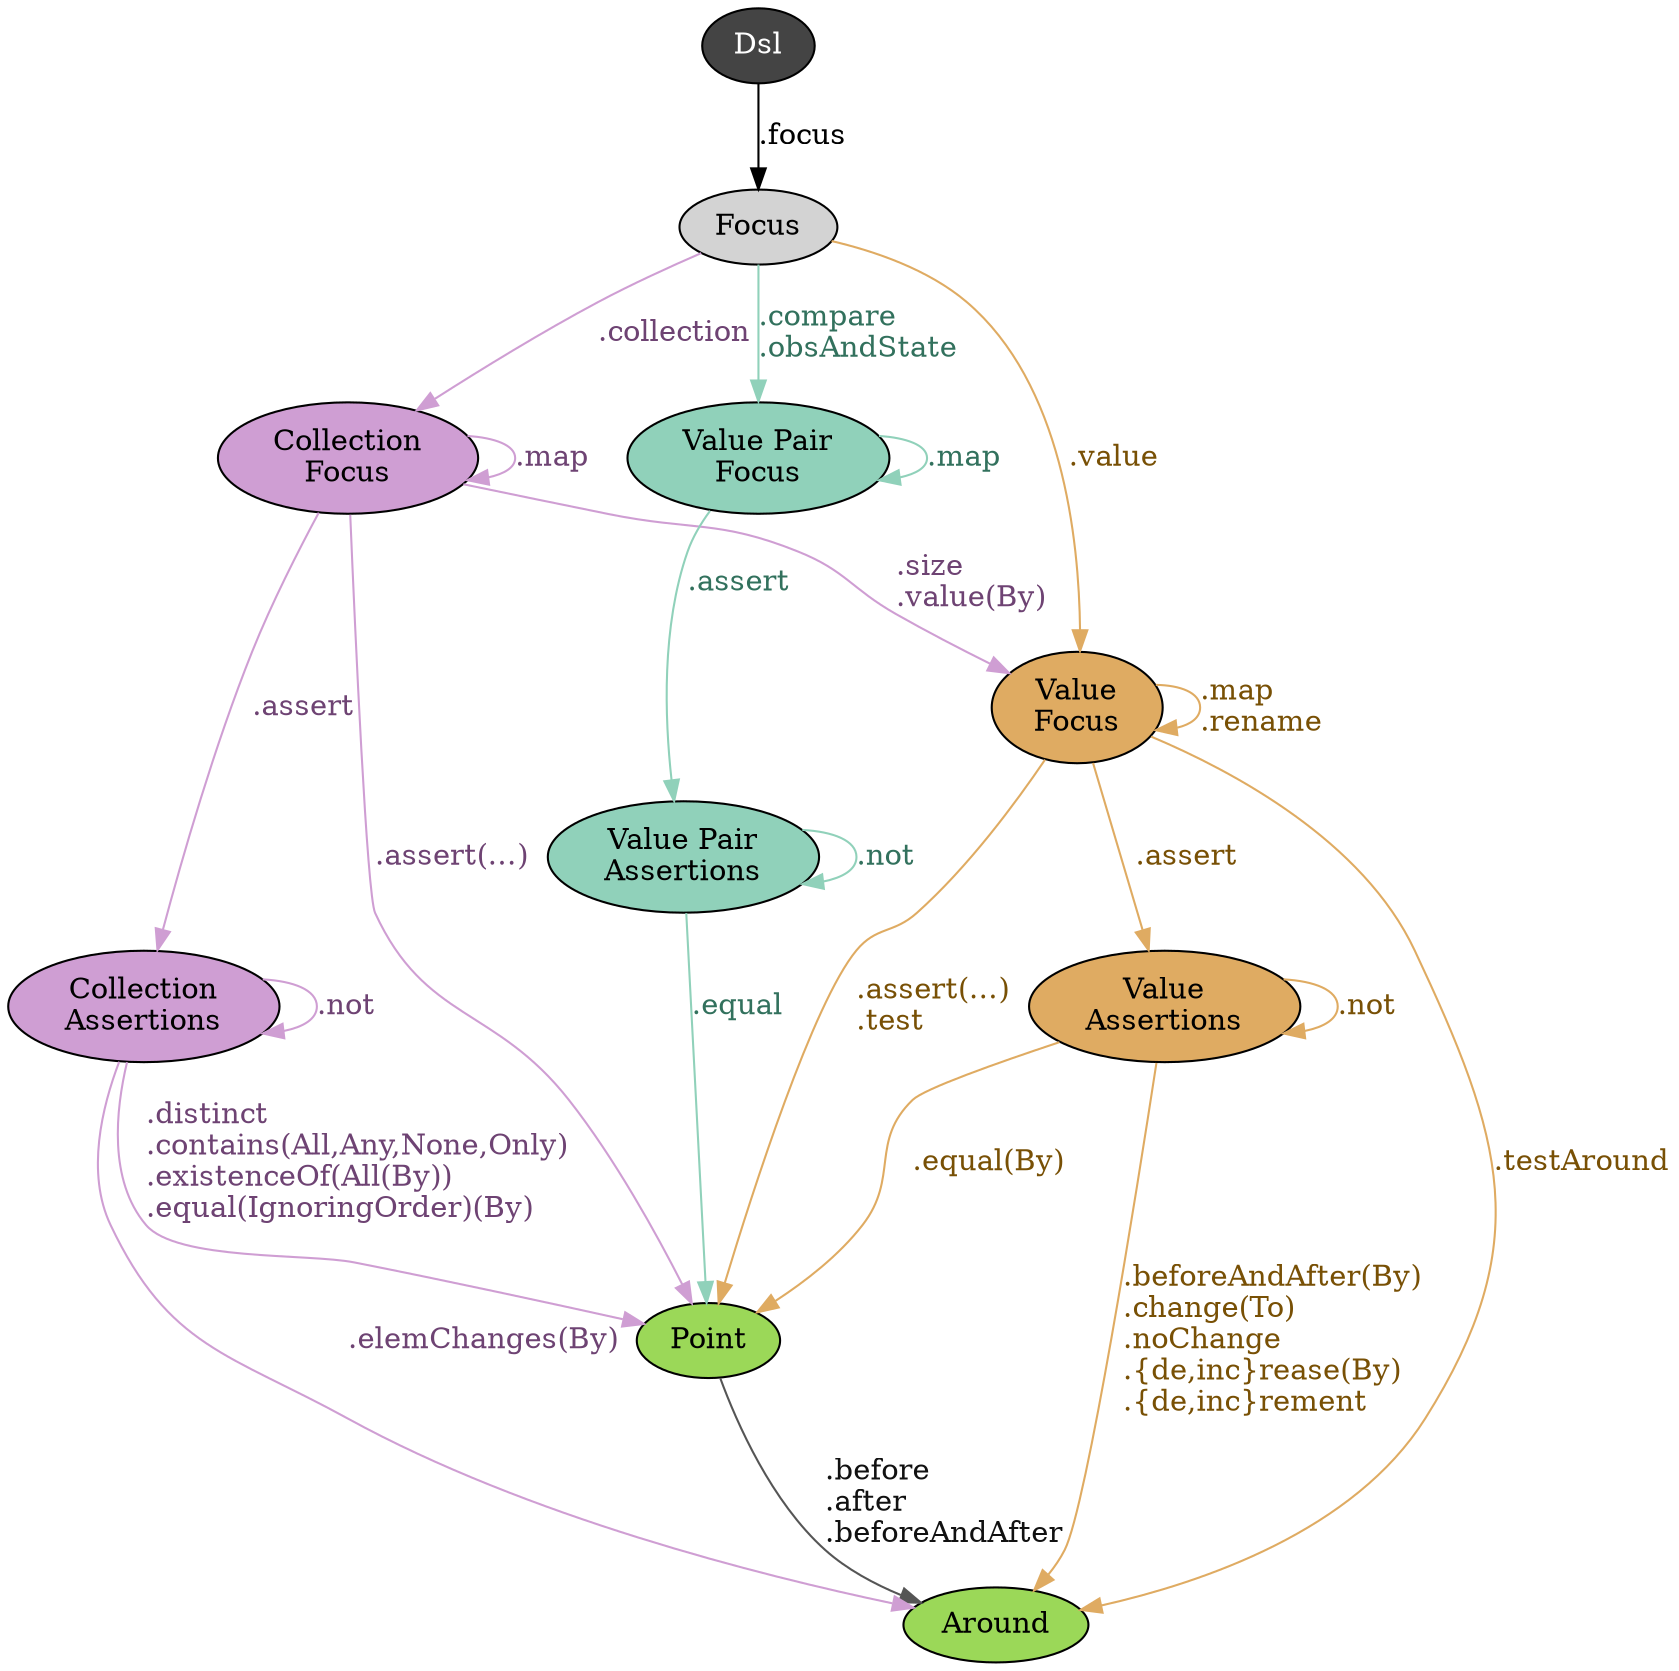 digraph G {
node[style=filled]
//edge[minlen=2]

root [fillcolor="#444444" fontcolor=white label="Dsl"]

{
node[fillcolor="#9BD858"] edge[color="#9BD858" fontcolor="#377700"]
Point  [label="Point"]
Around [label="Around"]
Point -> Around [color="#555555" fontcolor="#111111" label=".before\l.after\l.beforeAndAfter\l"]
}

// root -> focus,transformer
// root -> emptyPlan,emptyTest

/*
root -> Action [label=".chooseAction(Attempt)\l.emptyAction\l.print\l"]
root -> Around [label=".around\l.chooseAround(Attempt)\l.emptyAround\l.testAround\l"]
root -> Point  [label=".choosePoint(Attempt)\l.point\l.test\l"]
root -> Invariant [label=".chooseInvariant(Attempt)\l.emptyInvariant\l"]

root -> action [label=".action"]
action -> Action [label=".apply\l.attempt\l.update(By)\l.full\l"]
*/


// node[style=filled fillcolor="#ffcccc"]
// edge[color="#bb8888" fontcolor="#772222"]

root -> Focus [label=".focus\l"]

node[fillcolor="#DFAB62"] edge[color="#DFAB62" fontcolor="#785005"]
FocusValue [label="Value\nFocus"]
FocusValueAO [label="Value\nAssertions"]
Focus        -> FocusValue   [label=".value\l"]
FocusValue   -> FocusValue   [label=".map\l.rename\l"]
FocusValue   -> FocusValueAO [label=".assert\l"]
FocusValueAO -> FocusValueAO [label=".not\l"]
FocusValue   -> Point        [label=".assert(…)\l.test\l"]
FocusValueAO -> Point        [label=".equal(By)\l"]
FocusValue   -> Around       [label=".testAround\l"]
FocusValueAO -> Around       [label=".beforeAndAfter(By)\l.change(To)\l.noChange\l.{de,inc}rease(By)\l.{de,inc}rement\l"]

node[fillcolor="#CF9ED3"] edge[color="#CF9ED3" fontcolor="#6e4373"]
FocusColl [label="Collection\nFocus"]
FocusCollAO [label="Collection\nAssertions"]
Focus       -> FocusColl   [label=".collection\l"]
FocusColl   -> FocusColl   [label=".map\l"]
FocusColl   -> FocusCollAO [label=".assert\l"]
FocusColl   -> FocusValue  [label=".size\l.value(By)\l"]
FocusCollAO -> FocusCollAO [label=".not\l"]
FocusColl   -> Point       [label=".assert(…)\l"]
FocusCollAO -> Point       [label=".distinct\l.contains(All,Any,None,Only)\l.existenceOf(All(By))\l.equal(IgnoringOrder)(By)\l"]
FocusCollAO -> Around      [label=".elemChanges(By)\l"]

node[fillcolor="#90D1BA"] edge[color="#90D1BA" fontcolor="#32715d"]
BiFocus [label="Value Pair\nFocus"]
BiFocusAO [label="Value Pair\nAssertions"]
Focus       -> BiFocus     [label=".compare\l.obsAndState\l"]
BiFocus     -> BiFocus     [label=".map\l"]
BiFocus     -> BiFocusAO   [label=".assert\l"]
BiFocusAO   -> BiFocusAO   [label=".not\l"]
BiFocusAO   -> Point       [label=".equal\l"]
/*
ObsAndState [label="Value Pair\nFocus"]
Focus       -> ObsAndState [label=".obsAndState\l"]
ObsAndState -> ObsAndState [label=".map\l"]
ObsAndState -> BiFocus     [style=dashed label="<extends>"]
ObsAndState -> FocusValue  [label=".obs\l.state\l"]
*/
}

